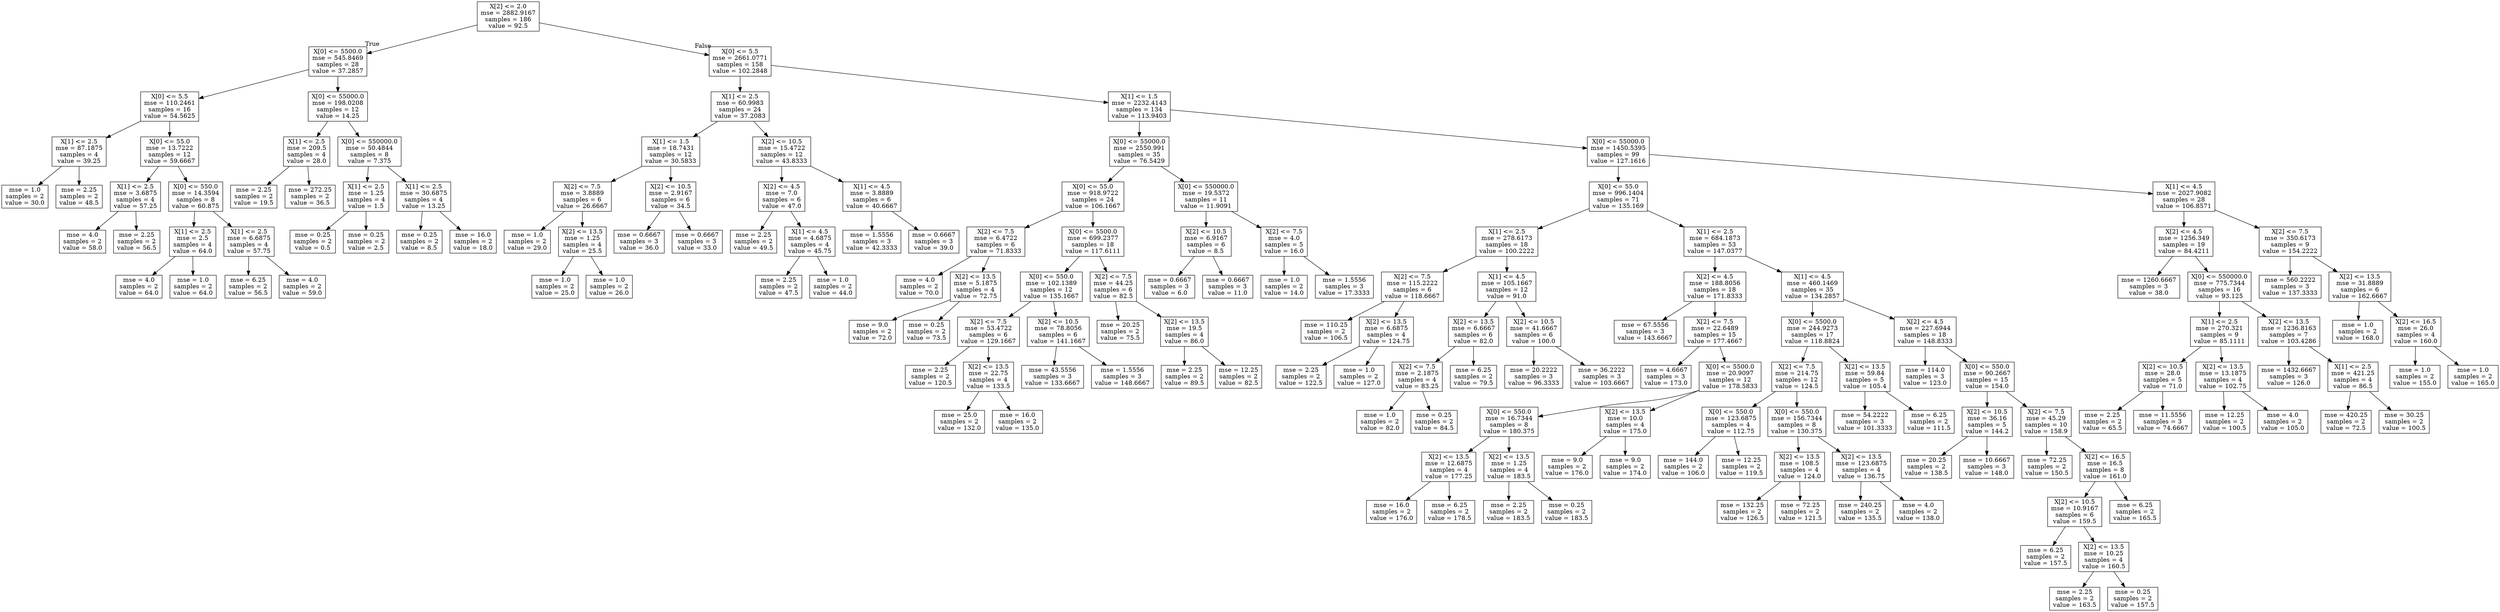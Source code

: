 digraph Tree {
node [shape=box] ;
0 [label="X[2] <= 2.0\nmse = 2882.9167\nsamples = 186\nvalue = 92.5"] ;
1 [label="X[0] <= 5500.0\nmse = 545.8469\nsamples = 28\nvalue = 37.2857"] ;
0 -> 1 [labeldistance=2.5, labelangle=45, headlabel="True"] ;
2 [label="X[0] <= 5.5\nmse = 110.2461\nsamples = 16\nvalue = 54.5625"] ;
1 -> 2 ;
3 [label="X[1] <= 2.5\nmse = 87.1875\nsamples = 4\nvalue = 39.25"] ;
2 -> 3 ;
4 [label="mse = 1.0\nsamples = 2\nvalue = 30.0"] ;
3 -> 4 ;
5 [label="mse = 2.25\nsamples = 2\nvalue = 48.5"] ;
3 -> 5 ;
6 [label="X[0] <= 55.0\nmse = 13.7222\nsamples = 12\nvalue = 59.6667"] ;
2 -> 6 ;
7 [label="X[1] <= 2.5\nmse = 3.6875\nsamples = 4\nvalue = 57.25"] ;
6 -> 7 ;
8 [label="mse = 4.0\nsamples = 2\nvalue = 58.0"] ;
7 -> 8 ;
9 [label="mse = 2.25\nsamples = 2\nvalue = 56.5"] ;
7 -> 9 ;
10 [label="X[0] <= 550.0\nmse = 14.3594\nsamples = 8\nvalue = 60.875"] ;
6 -> 10 ;
11 [label="X[1] <= 2.5\nmse = 2.5\nsamples = 4\nvalue = 64.0"] ;
10 -> 11 ;
12 [label="mse = 4.0\nsamples = 2\nvalue = 64.0"] ;
11 -> 12 ;
13 [label="mse = 1.0\nsamples = 2\nvalue = 64.0"] ;
11 -> 13 ;
14 [label="X[1] <= 2.5\nmse = 6.6875\nsamples = 4\nvalue = 57.75"] ;
10 -> 14 ;
15 [label="mse = 6.25\nsamples = 2\nvalue = 56.5"] ;
14 -> 15 ;
16 [label="mse = 4.0\nsamples = 2\nvalue = 59.0"] ;
14 -> 16 ;
17 [label="X[0] <= 55000.0\nmse = 198.0208\nsamples = 12\nvalue = 14.25"] ;
1 -> 17 ;
18 [label="X[1] <= 2.5\nmse = 209.5\nsamples = 4\nvalue = 28.0"] ;
17 -> 18 ;
19 [label="mse = 2.25\nsamples = 2\nvalue = 19.5"] ;
18 -> 19 ;
20 [label="mse = 272.25\nsamples = 2\nvalue = 36.5"] ;
18 -> 20 ;
21 [label="X[0] <= 550000.0\nmse = 50.4844\nsamples = 8\nvalue = 7.375"] ;
17 -> 21 ;
22 [label="X[1] <= 2.5\nmse = 1.25\nsamples = 4\nvalue = 1.5"] ;
21 -> 22 ;
23 [label="mse = 0.25\nsamples = 2\nvalue = 0.5"] ;
22 -> 23 ;
24 [label="mse = 0.25\nsamples = 2\nvalue = 2.5"] ;
22 -> 24 ;
25 [label="X[1] <= 2.5\nmse = 30.6875\nsamples = 4\nvalue = 13.25"] ;
21 -> 25 ;
26 [label="mse = 0.25\nsamples = 2\nvalue = 8.5"] ;
25 -> 26 ;
27 [label="mse = 16.0\nsamples = 2\nvalue = 18.0"] ;
25 -> 27 ;
28 [label="X[0] <= 5.5\nmse = 2661.0771\nsamples = 158\nvalue = 102.2848"] ;
0 -> 28 [labeldistance=2.5, labelangle=-45, headlabel="False"] ;
29 [label="X[1] <= 2.5\nmse = 60.9983\nsamples = 24\nvalue = 37.2083"] ;
28 -> 29 ;
30 [label="X[1] <= 1.5\nmse = 18.7431\nsamples = 12\nvalue = 30.5833"] ;
29 -> 30 ;
31 [label="X[2] <= 7.5\nmse = 3.8889\nsamples = 6\nvalue = 26.6667"] ;
30 -> 31 ;
32 [label="mse = 1.0\nsamples = 2\nvalue = 29.0"] ;
31 -> 32 ;
33 [label="X[2] <= 13.5\nmse = 1.25\nsamples = 4\nvalue = 25.5"] ;
31 -> 33 ;
34 [label="mse = 1.0\nsamples = 2\nvalue = 25.0"] ;
33 -> 34 ;
35 [label="mse = 1.0\nsamples = 2\nvalue = 26.0"] ;
33 -> 35 ;
36 [label="X[2] <= 10.5\nmse = 2.9167\nsamples = 6\nvalue = 34.5"] ;
30 -> 36 ;
37 [label="mse = 0.6667\nsamples = 3\nvalue = 36.0"] ;
36 -> 37 ;
38 [label="mse = 0.6667\nsamples = 3\nvalue = 33.0"] ;
36 -> 38 ;
39 [label="X[2] <= 10.5\nmse = 15.4722\nsamples = 12\nvalue = 43.8333"] ;
29 -> 39 ;
40 [label="X[2] <= 4.5\nmse = 7.0\nsamples = 6\nvalue = 47.0"] ;
39 -> 40 ;
41 [label="mse = 2.25\nsamples = 2\nvalue = 49.5"] ;
40 -> 41 ;
42 [label="X[1] <= 4.5\nmse = 4.6875\nsamples = 4\nvalue = 45.75"] ;
40 -> 42 ;
43 [label="mse = 2.25\nsamples = 2\nvalue = 47.5"] ;
42 -> 43 ;
44 [label="mse = 1.0\nsamples = 2\nvalue = 44.0"] ;
42 -> 44 ;
45 [label="X[1] <= 4.5\nmse = 3.8889\nsamples = 6\nvalue = 40.6667"] ;
39 -> 45 ;
46 [label="mse = 1.5556\nsamples = 3\nvalue = 42.3333"] ;
45 -> 46 ;
47 [label="mse = 0.6667\nsamples = 3\nvalue = 39.0"] ;
45 -> 47 ;
48 [label="X[1] <= 1.5\nmse = 2232.4143\nsamples = 134\nvalue = 113.9403"] ;
28 -> 48 ;
49 [label="X[0] <= 55000.0\nmse = 2550.991\nsamples = 35\nvalue = 76.5429"] ;
48 -> 49 ;
50 [label="X[0] <= 55.0\nmse = 918.9722\nsamples = 24\nvalue = 106.1667"] ;
49 -> 50 ;
51 [label="X[2] <= 7.5\nmse = 6.4722\nsamples = 6\nvalue = 71.8333"] ;
50 -> 51 ;
52 [label="mse = 4.0\nsamples = 2\nvalue = 70.0"] ;
51 -> 52 ;
53 [label="X[2] <= 13.5\nmse = 5.1875\nsamples = 4\nvalue = 72.75"] ;
51 -> 53 ;
54 [label="mse = 9.0\nsamples = 2\nvalue = 72.0"] ;
53 -> 54 ;
55 [label="mse = 0.25\nsamples = 2\nvalue = 73.5"] ;
53 -> 55 ;
56 [label="X[0] <= 5500.0\nmse = 699.2377\nsamples = 18\nvalue = 117.6111"] ;
50 -> 56 ;
57 [label="X[0] <= 550.0\nmse = 102.1389\nsamples = 12\nvalue = 135.1667"] ;
56 -> 57 ;
58 [label="X[2] <= 7.5\nmse = 53.4722\nsamples = 6\nvalue = 129.1667"] ;
57 -> 58 ;
59 [label="mse = 2.25\nsamples = 2\nvalue = 120.5"] ;
58 -> 59 ;
60 [label="X[2] <= 13.5\nmse = 22.75\nsamples = 4\nvalue = 133.5"] ;
58 -> 60 ;
61 [label="mse = 25.0\nsamples = 2\nvalue = 132.0"] ;
60 -> 61 ;
62 [label="mse = 16.0\nsamples = 2\nvalue = 135.0"] ;
60 -> 62 ;
63 [label="X[2] <= 10.5\nmse = 78.8056\nsamples = 6\nvalue = 141.1667"] ;
57 -> 63 ;
64 [label="mse = 43.5556\nsamples = 3\nvalue = 133.6667"] ;
63 -> 64 ;
65 [label="mse = 1.5556\nsamples = 3\nvalue = 148.6667"] ;
63 -> 65 ;
66 [label="X[2] <= 7.5\nmse = 44.25\nsamples = 6\nvalue = 82.5"] ;
56 -> 66 ;
67 [label="mse = 20.25\nsamples = 2\nvalue = 75.5"] ;
66 -> 67 ;
68 [label="X[2] <= 13.5\nmse = 19.5\nsamples = 4\nvalue = 86.0"] ;
66 -> 68 ;
69 [label="mse = 2.25\nsamples = 2\nvalue = 89.5"] ;
68 -> 69 ;
70 [label="mse = 12.25\nsamples = 2\nvalue = 82.5"] ;
68 -> 70 ;
71 [label="X[0] <= 550000.0\nmse = 19.5372\nsamples = 11\nvalue = 11.9091"] ;
49 -> 71 ;
72 [label="X[2] <= 10.5\nmse = 6.9167\nsamples = 6\nvalue = 8.5"] ;
71 -> 72 ;
73 [label="mse = 0.6667\nsamples = 3\nvalue = 6.0"] ;
72 -> 73 ;
74 [label="mse = 0.6667\nsamples = 3\nvalue = 11.0"] ;
72 -> 74 ;
75 [label="X[2] <= 7.5\nmse = 4.0\nsamples = 5\nvalue = 16.0"] ;
71 -> 75 ;
76 [label="mse = 1.0\nsamples = 2\nvalue = 14.0"] ;
75 -> 76 ;
77 [label="mse = 1.5556\nsamples = 3\nvalue = 17.3333"] ;
75 -> 77 ;
78 [label="X[0] <= 55000.0\nmse = 1450.5395\nsamples = 99\nvalue = 127.1616"] ;
48 -> 78 ;
79 [label="X[0] <= 55.0\nmse = 996.1404\nsamples = 71\nvalue = 135.169"] ;
78 -> 79 ;
80 [label="X[1] <= 2.5\nmse = 278.6173\nsamples = 18\nvalue = 100.2222"] ;
79 -> 80 ;
81 [label="X[2] <= 7.5\nmse = 115.2222\nsamples = 6\nvalue = 118.6667"] ;
80 -> 81 ;
82 [label="mse = 110.25\nsamples = 2\nvalue = 106.5"] ;
81 -> 82 ;
83 [label="X[2] <= 13.5\nmse = 6.6875\nsamples = 4\nvalue = 124.75"] ;
81 -> 83 ;
84 [label="mse = 2.25\nsamples = 2\nvalue = 122.5"] ;
83 -> 84 ;
85 [label="mse = 1.0\nsamples = 2\nvalue = 127.0"] ;
83 -> 85 ;
86 [label="X[1] <= 4.5\nmse = 105.1667\nsamples = 12\nvalue = 91.0"] ;
80 -> 86 ;
87 [label="X[2] <= 13.5\nmse = 6.6667\nsamples = 6\nvalue = 82.0"] ;
86 -> 87 ;
88 [label="X[2] <= 7.5\nmse = 2.1875\nsamples = 4\nvalue = 83.25"] ;
87 -> 88 ;
89 [label="mse = 1.0\nsamples = 2\nvalue = 82.0"] ;
88 -> 89 ;
90 [label="mse = 0.25\nsamples = 2\nvalue = 84.5"] ;
88 -> 90 ;
91 [label="mse = 6.25\nsamples = 2\nvalue = 79.5"] ;
87 -> 91 ;
92 [label="X[2] <= 10.5\nmse = 41.6667\nsamples = 6\nvalue = 100.0"] ;
86 -> 92 ;
93 [label="mse = 20.2222\nsamples = 3\nvalue = 96.3333"] ;
92 -> 93 ;
94 [label="mse = 36.2222\nsamples = 3\nvalue = 103.6667"] ;
92 -> 94 ;
95 [label="X[1] <= 2.5\nmse = 684.1873\nsamples = 53\nvalue = 147.0377"] ;
79 -> 95 ;
96 [label="X[2] <= 4.5\nmse = 188.8056\nsamples = 18\nvalue = 171.8333"] ;
95 -> 96 ;
97 [label="mse = 67.5556\nsamples = 3\nvalue = 143.6667"] ;
96 -> 97 ;
98 [label="X[2] <= 7.5\nmse = 22.6489\nsamples = 15\nvalue = 177.4667"] ;
96 -> 98 ;
99 [label="mse = 4.6667\nsamples = 3\nvalue = 173.0"] ;
98 -> 99 ;
100 [label="X[0] <= 5500.0\nmse = 20.9097\nsamples = 12\nvalue = 178.5833"] ;
98 -> 100 ;
101 [label="X[0] <= 550.0\nmse = 16.7344\nsamples = 8\nvalue = 180.375"] ;
100 -> 101 ;
102 [label="X[2] <= 13.5\nmse = 12.6875\nsamples = 4\nvalue = 177.25"] ;
101 -> 102 ;
103 [label="mse = 16.0\nsamples = 2\nvalue = 176.0"] ;
102 -> 103 ;
104 [label="mse = 6.25\nsamples = 2\nvalue = 178.5"] ;
102 -> 104 ;
105 [label="X[2] <= 13.5\nmse = 1.25\nsamples = 4\nvalue = 183.5"] ;
101 -> 105 ;
106 [label="mse = 2.25\nsamples = 2\nvalue = 183.5"] ;
105 -> 106 ;
107 [label="mse = 0.25\nsamples = 2\nvalue = 183.5"] ;
105 -> 107 ;
108 [label="X[2] <= 13.5\nmse = 10.0\nsamples = 4\nvalue = 175.0"] ;
100 -> 108 ;
109 [label="mse = 9.0\nsamples = 2\nvalue = 176.0"] ;
108 -> 109 ;
110 [label="mse = 9.0\nsamples = 2\nvalue = 174.0"] ;
108 -> 110 ;
111 [label="X[1] <= 4.5\nmse = 460.1469\nsamples = 35\nvalue = 134.2857"] ;
95 -> 111 ;
112 [label="X[0] <= 5500.0\nmse = 244.9273\nsamples = 17\nvalue = 118.8824"] ;
111 -> 112 ;
113 [label="X[2] <= 7.5\nmse = 214.75\nsamples = 12\nvalue = 124.5"] ;
112 -> 113 ;
114 [label="X[0] <= 550.0\nmse = 123.6875\nsamples = 4\nvalue = 112.75"] ;
113 -> 114 ;
115 [label="mse = 144.0\nsamples = 2\nvalue = 106.0"] ;
114 -> 115 ;
116 [label="mse = 12.25\nsamples = 2\nvalue = 119.5"] ;
114 -> 116 ;
117 [label="X[0] <= 550.0\nmse = 156.7344\nsamples = 8\nvalue = 130.375"] ;
113 -> 117 ;
118 [label="X[2] <= 13.5\nmse = 108.5\nsamples = 4\nvalue = 124.0"] ;
117 -> 118 ;
119 [label="mse = 132.25\nsamples = 2\nvalue = 126.5"] ;
118 -> 119 ;
120 [label="mse = 72.25\nsamples = 2\nvalue = 121.5"] ;
118 -> 120 ;
121 [label="X[2] <= 13.5\nmse = 123.6875\nsamples = 4\nvalue = 136.75"] ;
117 -> 121 ;
122 [label="mse = 240.25\nsamples = 2\nvalue = 135.5"] ;
121 -> 122 ;
123 [label="mse = 4.0\nsamples = 2\nvalue = 138.0"] ;
121 -> 123 ;
124 [label="X[2] <= 13.5\nmse = 59.84\nsamples = 5\nvalue = 105.4"] ;
112 -> 124 ;
125 [label="mse = 54.2222\nsamples = 3\nvalue = 101.3333"] ;
124 -> 125 ;
126 [label="mse = 6.25\nsamples = 2\nvalue = 111.5"] ;
124 -> 126 ;
127 [label="X[2] <= 4.5\nmse = 227.6944\nsamples = 18\nvalue = 148.8333"] ;
111 -> 127 ;
128 [label="mse = 114.0\nsamples = 3\nvalue = 123.0"] ;
127 -> 128 ;
129 [label="X[0] <= 550.0\nmse = 90.2667\nsamples = 15\nvalue = 154.0"] ;
127 -> 129 ;
130 [label="X[2] <= 10.5\nmse = 36.16\nsamples = 5\nvalue = 144.2"] ;
129 -> 130 ;
131 [label="mse = 20.25\nsamples = 2\nvalue = 138.5"] ;
130 -> 131 ;
132 [label="mse = 10.6667\nsamples = 3\nvalue = 148.0"] ;
130 -> 132 ;
133 [label="X[2] <= 7.5\nmse = 45.29\nsamples = 10\nvalue = 158.9"] ;
129 -> 133 ;
134 [label="mse = 72.25\nsamples = 2\nvalue = 150.5"] ;
133 -> 134 ;
135 [label="X[2] <= 16.5\nmse = 16.5\nsamples = 8\nvalue = 161.0"] ;
133 -> 135 ;
136 [label="X[2] <= 10.5\nmse = 10.9167\nsamples = 6\nvalue = 159.5"] ;
135 -> 136 ;
137 [label="mse = 6.25\nsamples = 2\nvalue = 157.5"] ;
136 -> 137 ;
138 [label="X[2] <= 13.5\nmse = 10.25\nsamples = 4\nvalue = 160.5"] ;
136 -> 138 ;
139 [label="mse = 2.25\nsamples = 2\nvalue = 163.5"] ;
138 -> 139 ;
140 [label="mse = 0.25\nsamples = 2\nvalue = 157.5"] ;
138 -> 140 ;
141 [label="mse = 6.25\nsamples = 2\nvalue = 165.5"] ;
135 -> 141 ;
142 [label="X[1] <= 4.5\nmse = 2027.9082\nsamples = 28\nvalue = 106.8571"] ;
78 -> 142 ;
143 [label="X[2] <= 4.5\nmse = 1256.349\nsamples = 19\nvalue = 84.4211"] ;
142 -> 143 ;
144 [label="mse = 1260.6667\nsamples = 3\nvalue = 38.0"] ;
143 -> 144 ;
145 [label="X[0] <= 550000.0\nmse = 775.7344\nsamples = 16\nvalue = 93.125"] ;
143 -> 145 ;
146 [label="X[1] <= 2.5\nmse = 270.321\nsamples = 9\nvalue = 85.1111"] ;
145 -> 146 ;
147 [label="X[2] <= 10.5\nmse = 28.0\nsamples = 5\nvalue = 71.0"] ;
146 -> 147 ;
148 [label="mse = 2.25\nsamples = 2\nvalue = 65.5"] ;
147 -> 148 ;
149 [label="mse = 11.5556\nsamples = 3\nvalue = 74.6667"] ;
147 -> 149 ;
150 [label="X[2] <= 13.5\nmse = 13.1875\nsamples = 4\nvalue = 102.75"] ;
146 -> 150 ;
151 [label="mse = 12.25\nsamples = 2\nvalue = 100.5"] ;
150 -> 151 ;
152 [label="mse = 4.0\nsamples = 2\nvalue = 105.0"] ;
150 -> 152 ;
153 [label="X[2] <= 13.5\nmse = 1236.8163\nsamples = 7\nvalue = 103.4286"] ;
145 -> 153 ;
154 [label="mse = 1432.6667\nsamples = 3\nvalue = 126.0"] ;
153 -> 154 ;
155 [label="X[1] <= 2.5\nmse = 421.25\nsamples = 4\nvalue = 86.5"] ;
153 -> 155 ;
156 [label="mse = 420.25\nsamples = 2\nvalue = 72.5"] ;
155 -> 156 ;
157 [label="mse = 30.25\nsamples = 2\nvalue = 100.5"] ;
155 -> 157 ;
158 [label="X[2] <= 7.5\nmse = 350.6173\nsamples = 9\nvalue = 154.2222"] ;
142 -> 158 ;
159 [label="mse = 560.2222\nsamples = 3\nvalue = 137.3333"] ;
158 -> 159 ;
160 [label="X[2] <= 13.5\nmse = 31.8889\nsamples = 6\nvalue = 162.6667"] ;
158 -> 160 ;
161 [label="mse = 1.0\nsamples = 2\nvalue = 168.0"] ;
160 -> 161 ;
162 [label="X[2] <= 16.5\nmse = 26.0\nsamples = 4\nvalue = 160.0"] ;
160 -> 162 ;
163 [label="mse = 1.0\nsamples = 2\nvalue = 155.0"] ;
162 -> 163 ;
164 [label="mse = 1.0\nsamples = 2\nvalue = 165.0"] ;
162 -> 164 ;
}
